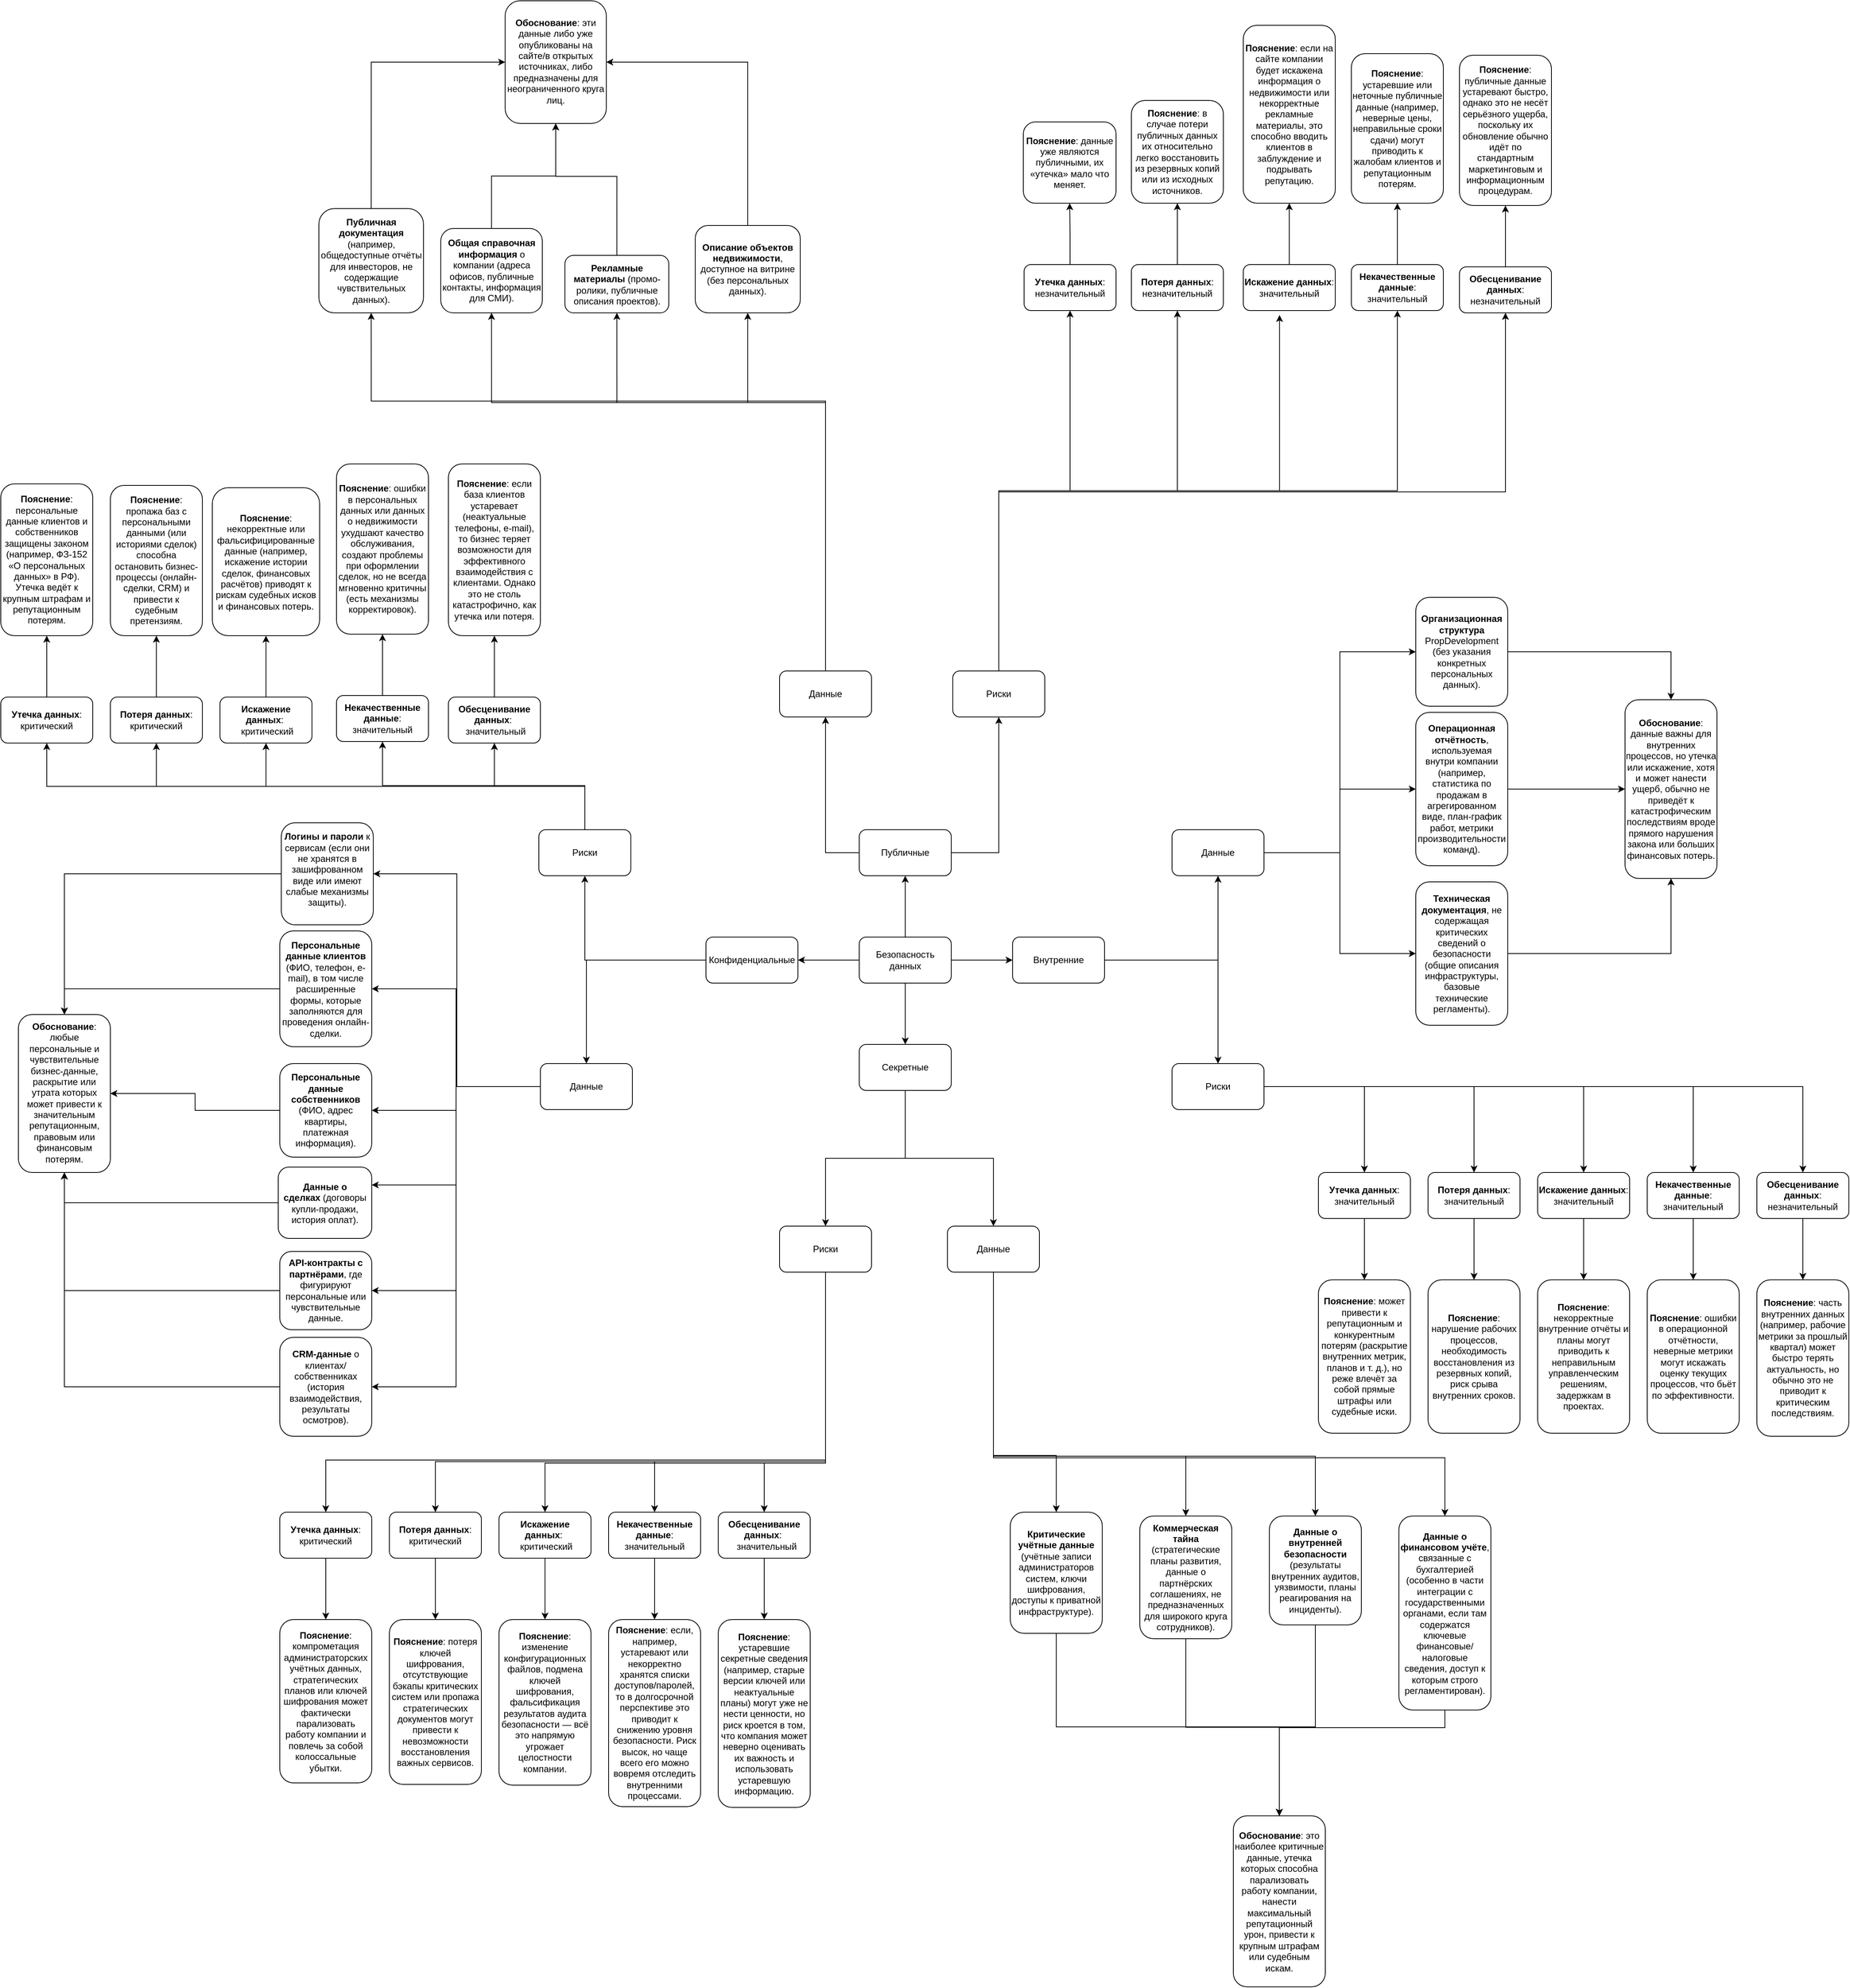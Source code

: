 <mxfile border="50" scale="3" compressed="false" locked="false" version="26.0.9">
  <diagram name="Exc1" id="YmL12bMKpDGza6XwsDPr">
    <mxGraphModel dx="5580" dy="4047" grid="0" gridSize="10" guides="1" tooltips="1" connect="1" arrows="1" fold="1" page="0" pageScale="1" pageWidth="827" pageHeight="1169" background="none" math="1" shadow="0">
      <root>
        <mxCell id="X5NqExCQtvZxIxQ7pmgY-0" />
        <mxCell id="1" parent="X5NqExCQtvZxIxQ7pmgY-0" />
        <mxCell id="MHnErtAnODsScmxAqPPq-3" value="" style="edgeStyle=orthogonalEdgeStyle;rounded=0;orthogonalLoop=1;jettySize=auto;html=1;" parent="1" source="MHnErtAnODsScmxAqPPq-1" target="MHnErtAnODsScmxAqPPq-2" edge="1">
          <mxGeometry relative="1" as="geometry" />
        </mxCell>
        <mxCell id="MHnErtAnODsScmxAqPPq-5" value="" style="edgeStyle=orthogonalEdgeStyle;rounded=0;orthogonalLoop=1;jettySize=auto;html=1;" parent="1" source="MHnErtAnODsScmxAqPPq-1" target="MHnErtAnODsScmxAqPPq-4" edge="1">
          <mxGeometry relative="1" as="geometry" />
        </mxCell>
        <mxCell id="MHnErtAnODsScmxAqPPq-7" value="" style="edgeStyle=orthogonalEdgeStyle;rounded=0;orthogonalLoop=1;jettySize=auto;html=1;" parent="1" source="MHnErtAnODsScmxAqPPq-1" target="MHnErtAnODsScmxAqPPq-6" edge="1">
          <mxGeometry relative="1" as="geometry" />
        </mxCell>
        <mxCell id="MHnErtAnODsScmxAqPPq-9" value="" style="edgeStyle=orthogonalEdgeStyle;rounded=0;orthogonalLoop=1;jettySize=auto;html=1;" parent="1" source="MHnErtAnODsScmxAqPPq-1" target="MHnErtAnODsScmxAqPPq-8" edge="1">
          <mxGeometry relative="1" as="geometry" />
        </mxCell>
        <mxCell id="MHnErtAnODsScmxAqPPq-1" value="Безопасность данных" style="rounded=1;whiteSpace=wrap;html=1;" parent="1" vertex="1">
          <mxGeometry x="367" y="361" width="120" height="60" as="geometry" />
        </mxCell>
        <mxCell id="qAW7pc7GWVxZ7igcH-NU-2" value="" style="edgeStyle=orthogonalEdgeStyle;rounded=0;orthogonalLoop=1;jettySize=auto;html=1;exitX=0;exitY=0.5;exitDx=0;exitDy=0;" edge="1" parent="1" source="MHnErtAnODsScmxAqPPq-2" target="qAW7pc7GWVxZ7igcH-NU-1">
          <mxGeometry relative="1" as="geometry" />
        </mxCell>
        <mxCell id="qAW7pc7GWVxZ7igcH-NU-4" value="" style="edgeStyle=orthogonalEdgeStyle;rounded=0;orthogonalLoop=1;jettySize=auto;html=1;" edge="1" parent="1" source="MHnErtAnODsScmxAqPPq-2" target="qAW7pc7GWVxZ7igcH-NU-3">
          <mxGeometry relative="1" as="geometry" />
        </mxCell>
        <mxCell id="MHnErtAnODsScmxAqPPq-2" value="Публичные" style="whiteSpace=wrap;html=1;rounded=1;" parent="1" vertex="1">
          <mxGeometry x="367" y="221" width="120" height="60" as="geometry" />
        </mxCell>
        <mxCell id="qAW7pc7GWVxZ7igcH-NU-73" value="" style="edgeStyle=orthogonalEdgeStyle;rounded=0;orthogonalLoop=1;jettySize=auto;html=1;" edge="1" parent="1" source="MHnErtAnODsScmxAqPPq-4" target="qAW7pc7GWVxZ7igcH-NU-72">
          <mxGeometry relative="1" as="geometry" />
        </mxCell>
        <mxCell id="qAW7pc7GWVxZ7igcH-NU-75" value="" style="edgeStyle=orthogonalEdgeStyle;rounded=0;orthogonalLoop=1;jettySize=auto;html=1;" edge="1" parent="1" source="MHnErtAnODsScmxAqPPq-4" target="qAW7pc7GWVxZ7igcH-NU-74">
          <mxGeometry relative="1" as="geometry" />
        </mxCell>
        <mxCell id="MHnErtAnODsScmxAqPPq-4" value="Внутренние" style="rounded=1;whiteSpace=wrap;html=1;" parent="1" vertex="1">
          <mxGeometry x="567" y="361" width="120" height="60" as="geometry" />
        </mxCell>
        <mxCell id="qAW7pc7GWVxZ7igcH-NU-143" style="edgeStyle=orthogonalEdgeStyle;rounded=0;orthogonalLoop=1;jettySize=auto;html=1;entryX=0.5;entryY=1;entryDx=0;entryDy=0;" edge="1" parent="1" source="MHnErtAnODsScmxAqPPq-6" target="qAW7pc7GWVxZ7igcH-NU-90">
          <mxGeometry relative="1" as="geometry" />
        </mxCell>
        <mxCell id="qAW7pc7GWVxZ7igcH-NU-144" style="edgeStyle=orthogonalEdgeStyle;rounded=0;orthogonalLoop=1;jettySize=auto;html=1;entryX=0.5;entryY=0;entryDx=0;entryDy=0;" edge="1" parent="1" source="MHnErtAnODsScmxAqPPq-6" target="qAW7pc7GWVxZ7igcH-NU-92">
          <mxGeometry relative="1" as="geometry" />
        </mxCell>
        <mxCell id="MHnErtAnODsScmxAqPPq-6" value="Конфиденциальные" style="rounded=1;whiteSpace=wrap;html=1;" parent="1" vertex="1">
          <mxGeometry x="167" y="361" width="120" height="60" as="geometry" />
        </mxCell>
        <mxCell id="qAW7pc7GWVxZ7igcH-NU-77" value="" style="edgeStyle=orthogonalEdgeStyle;rounded=0;orthogonalLoop=1;jettySize=auto;html=1;" edge="1" parent="1" source="MHnErtAnODsScmxAqPPq-8" target="qAW7pc7GWVxZ7igcH-NU-76">
          <mxGeometry relative="1" as="geometry" />
        </mxCell>
        <mxCell id="qAW7pc7GWVxZ7igcH-NU-79" value="" style="edgeStyle=orthogonalEdgeStyle;rounded=0;orthogonalLoop=1;jettySize=auto;html=1;" edge="1" parent="1" source="MHnErtAnODsScmxAqPPq-8" target="qAW7pc7GWVxZ7igcH-NU-78">
          <mxGeometry relative="1" as="geometry" />
        </mxCell>
        <mxCell id="MHnErtAnODsScmxAqPPq-8" value="Секретные" style="rounded=1;whiteSpace=wrap;html=1;" parent="1" vertex="1">
          <mxGeometry x="367" y="501" width="120" height="60" as="geometry" />
        </mxCell>
        <mxCell id="qAW7pc7GWVxZ7igcH-NU-112" style="edgeStyle=orthogonalEdgeStyle;rounded=0;orthogonalLoop=1;jettySize=auto;html=1;exitX=0.5;exitY=0;exitDx=0;exitDy=0;entryX=0.5;entryY=1;entryDx=0;entryDy=0;" edge="1" parent="1" source="qAW7pc7GWVxZ7igcH-NU-1" target="qAW7pc7GWVxZ7igcH-NU-5">
          <mxGeometry relative="1" as="geometry">
            <Array as="points">
              <mxPoint x="323" y="-336" />
              <mxPoint x="222" y="-336" />
            </Array>
          </mxGeometry>
        </mxCell>
        <mxCell id="qAW7pc7GWVxZ7igcH-NU-113" style="edgeStyle=orthogonalEdgeStyle;rounded=0;orthogonalLoop=1;jettySize=auto;html=1;exitX=0.5;exitY=0;exitDx=0;exitDy=0;entryX=0.5;entryY=1;entryDx=0;entryDy=0;" edge="1" parent="1" source="qAW7pc7GWVxZ7igcH-NU-1" target="qAW7pc7GWVxZ7igcH-NU-8">
          <mxGeometry relative="1" as="geometry">
            <Array as="points">
              <mxPoint x="323" y="-336" />
              <mxPoint x="51" y="-336" />
            </Array>
          </mxGeometry>
        </mxCell>
        <mxCell id="qAW7pc7GWVxZ7igcH-NU-114" style="edgeStyle=orthogonalEdgeStyle;rounded=0;orthogonalLoop=1;jettySize=auto;html=1;exitX=0.5;exitY=0;exitDx=0;exitDy=0;entryX=0.5;entryY=1;entryDx=0;entryDy=0;" edge="1" parent="1" source="qAW7pc7GWVxZ7igcH-NU-1" target="qAW7pc7GWVxZ7igcH-NU-12">
          <mxGeometry relative="1" as="geometry">
            <Array as="points">
              <mxPoint x="323" y="-336" />
              <mxPoint x="-113" y="-336" />
            </Array>
          </mxGeometry>
        </mxCell>
        <mxCell id="qAW7pc7GWVxZ7igcH-NU-115" style="edgeStyle=orthogonalEdgeStyle;rounded=0;orthogonalLoop=1;jettySize=auto;html=1;exitX=0.5;exitY=0;exitDx=0;exitDy=0;entryX=0.5;entryY=1;entryDx=0;entryDy=0;" edge="1" parent="1" source="qAW7pc7GWVxZ7igcH-NU-1" target="qAW7pc7GWVxZ7igcH-NU-13">
          <mxGeometry relative="1" as="geometry">
            <Array as="points">
              <mxPoint x="323" y="-338" />
              <mxPoint x="-270" y="-338" />
            </Array>
          </mxGeometry>
        </mxCell>
        <mxCell id="qAW7pc7GWVxZ7igcH-NU-1" value="Данные" style="whiteSpace=wrap;html=1;rounded=1;" vertex="1" parent="1">
          <mxGeometry x="263" y="14" width="120" height="60" as="geometry" />
        </mxCell>
        <mxCell id="qAW7pc7GWVxZ7igcH-NU-108" style="edgeStyle=orthogonalEdgeStyle;rounded=0;orthogonalLoop=1;jettySize=auto;html=1;exitX=0.5;exitY=0;exitDx=0;exitDy=0;entryX=0.5;entryY=1;entryDx=0;entryDy=0;" edge="1" parent="1" source="qAW7pc7GWVxZ7igcH-NU-3" target="qAW7pc7GWVxZ7igcH-NU-30">
          <mxGeometry relative="1" as="geometry" />
        </mxCell>
        <mxCell id="qAW7pc7GWVxZ7igcH-NU-109" style="edgeStyle=orthogonalEdgeStyle;rounded=0;orthogonalLoop=1;jettySize=auto;html=1;entryX=0.5;entryY=1;entryDx=0;entryDy=0;exitX=0.5;exitY=0;exitDx=0;exitDy=0;" edge="1" parent="1" source="qAW7pc7GWVxZ7igcH-NU-3" target="qAW7pc7GWVxZ7igcH-NU-50">
          <mxGeometry relative="1" as="geometry" />
        </mxCell>
        <mxCell id="qAW7pc7GWVxZ7igcH-NU-110" style="edgeStyle=orthogonalEdgeStyle;rounded=0;orthogonalLoop=1;jettySize=auto;html=1;exitX=0.5;exitY=0;exitDx=0;exitDy=0;entryX=0.5;entryY=1;entryDx=0;entryDy=0;" edge="1" parent="1" source="qAW7pc7GWVxZ7igcH-NU-3" target="qAW7pc7GWVxZ7igcH-NU-23">
          <mxGeometry relative="1" as="geometry" />
        </mxCell>
        <mxCell id="qAW7pc7GWVxZ7igcH-NU-111" style="edgeStyle=orthogonalEdgeStyle;rounded=0;orthogonalLoop=1;jettySize=auto;html=1;exitX=0.5;exitY=0;exitDx=0;exitDy=0;entryX=0.5;entryY=1;entryDx=0;entryDy=0;" edge="1" parent="1" source="qAW7pc7GWVxZ7igcH-NU-3" target="qAW7pc7GWVxZ7igcH-NU-25">
          <mxGeometry relative="1" as="geometry" />
        </mxCell>
        <mxCell id="qAW7pc7GWVxZ7igcH-NU-3" value="Риски" style="whiteSpace=wrap;html=1;rounded=1;" vertex="1" parent="1">
          <mxGeometry x="489" y="14" width="120" height="60" as="geometry" />
        </mxCell>
        <mxCell id="qAW7pc7GWVxZ7igcH-NU-41" style="edgeStyle=orthogonalEdgeStyle;rounded=0;orthogonalLoop=1;jettySize=auto;html=1;exitX=0.5;exitY=0;exitDx=0;exitDy=0;entryX=1;entryY=0.5;entryDx=0;entryDy=0;" edge="1" parent="1" source="qAW7pc7GWVxZ7igcH-NU-5" target="qAW7pc7GWVxZ7igcH-NU-18">
          <mxGeometry relative="1" as="geometry" />
        </mxCell>
        <mxCell id="qAW7pc7GWVxZ7igcH-NU-5" value="&lt;strong data-end=&quot;725&quot; data-start=&quot;691&quot;&gt;Описание объектов недвижимости&lt;/strong&gt;, доступное на витрине (без персональных данных)." style="whiteSpace=wrap;html=1;rounded=1;" vertex="1" parent="1">
          <mxGeometry x="153" y="-567" width="137" height="114" as="geometry" />
        </mxCell>
        <mxCell id="qAW7pc7GWVxZ7igcH-NU-38" style="edgeStyle=orthogonalEdgeStyle;rounded=0;orthogonalLoop=1;jettySize=auto;html=1;exitX=0.5;exitY=0;exitDx=0;exitDy=0;" edge="1" parent="1" source="qAW7pc7GWVxZ7igcH-NU-8" target="qAW7pc7GWVxZ7igcH-NU-18">
          <mxGeometry relative="1" as="geometry">
            <Array as="points">
              <mxPoint x="51" y="-631" />
              <mxPoint x="-29" y="-631" />
            </Array>
          </mxGeometry>
        </mxCell>
        <mxCell id="qAW7pc7GWVxZ7igcH-NU-8" value="&lt;strong data-end=&quot;800&quot; data-start=&quot;777&quot;&gt;Рекламные материалы&lt;/strong&gt; (промо-ролики, публичные описания проектов)." style="whiteSpace=wrap;html=1;rounded=1;" vertex="1" parent="1">
          <mxGeometry x="-17" y="-528" width="135.5" height="75" as="geometry" />
        </mxCell>
        <mxCell id="qAW7pc7GWVxZ7igcH-NU-37" style="edgeStyle=orthogonalEdgeStyle;rounded=0;orthogonalLoop=1;jettySize=auto;html=1;entryX=0.5;entryY=1;entryDx=0;entryDy=0;" edge="1" parent="1" source="qAW7pc7GWVxZ7igcH-NU-12" target="qAW7pc7GWVxZ7igcH-NU-18">
          <mxGeometry relative="1" as="geometry" />
        </mxCell>
        <mxCell id="qAW7pc7GWVxZ7igcH-NU-12" value="&lt;strong data-end=&quot;879&quot; data-start=&quot;848&quot;&gt;Общая справочная информация&lt;/strong&gt; о компании (адреса офисов, публичные контакты, информация для СМИ)." style="whiteSpace=wrap;html=1;rounded=1;" vertex="1" parent="1">
          <mxGeometry x="-179" y="-563" width="132.5" height="110" as="geometry" />
        </mxCell>
        <mxCell id="qAW7pc7GWVxZ7igcH-NU-36" style="edgeStyle=orthogonalEdgeStyle;rounded=0;orthogonalLoop=1;jettySize=auto;html=1;exitX=0.5;exitY=0;exitDx=0;exitDy=0;entryX=0;entryY=0.5;entryDx=0;entryDy=0;" edge="1" parent="1" source="qAW7pc7GWVxZ7igcH-NU-13" target="qAW7pc7GWVxZ7igcH-NU-18">
          <mxGeometry relative="1" as="geometry" />
        </mxCell>
        <mxCell id="qAW7pc7GWVxZ7igcH-NU-13" value="&lt;strong data-end=&quot;976&quot; data-start=&quot;950&quot;&gt;Публичная документация&lt;/strong&gt; (например, общедоступные отчёты для инвесторов, не содержащие чувствительных данных)." style="whiteSpace=wrap;html=1;rounded=1;" vertex="1" parent="1">
          <mxGeometry x="-338" y="-589" width="136.5" height="136" as="geometry" />
        </mxCell>
        <mxCell id="qAW7pc7GWVxZ7igcH-NU-18" value="&lt;meta charset=&quot;utf-8&quot;&gt;&lt;p data-end=&quot;1195&quot; data-start=&quot;1064&quot;&gt;&lt;strong data-end=&quot;1079&quot; data-start=&quot;1064&quot;&gt;Обоснование&lt;/strong&gt;: эти данные либо уже опубликованы на сайте/в открытых источниках, либо предназначены для неограниченного круга лиц.&lt;/p&gt;&lt;h3 data-end=&quot;1222&quot; data-start=&quot;1197&quot;&gt;&lt;/h3&gt;" style="whiteSpace=wrap;html=1;rounded=1;" vertex="1" parent="1">
          <mxGeometry x="-95" y="-860" width="132" height="160" as="geometry" />
        </mxCell>
        <mxCell id="qAW7pc7GWVxZ7igcH-NU-43" value="" style="edgeStyle=orthogonalEdgeStyle;rounded=0;orthogonalLoop=1;jettySize=auto;html=1;" edge="1" parent="1" source="qAW7pc7GWVxZ7igcH-NU-23" target="qAW7pc7GWVxZ7igcH-NU-42">
          <mxGeometry relative="1" as="geometry" />
        </mxCell>
        <mxCell id="qAW7pc7GWVxZ7igcH-NU-23" value="&lt;strong data-end=&quot;4002&quot; data-start=&quot;3985&quot;&gt;Утечка данных&lt;/strong&gt;: незначительный" style="whiteSpace=wrap;html=1;rounded=1;" vertex="1" parent="1">
          <mxGeometry x="582" y="-516" width="120" height="60" as="geometry" />
        </mxCell>
        <mxCell id="qAW7pc7GWVxZ7igcH-NU-45" value="" style="edgeStyle=orthogonalEdgeStyle;rounded=0;orthogonalLoop=1;jettySize=auto;html=1;" edge="1" parent="1" source="qAW7pc7GWVxZ7igcH-NU-25" target="qAW7pc7GWVxZ7igcH-NU-44">
          <mxGeometry relative="1" as="geometry" />
        </mxCell>
        <mxCell id="qAW7pc7GWVxZ7igcH-NU-25" value="&lt;strong data-end=&quot;4142&quot; data-start=&quot;4125&quot;&gt;Потеря данных&lt;/strong&gt;: незначительный" style="whiteSpace=wrap;html=1;rounded=1;" vertex="1" parent="1">
          <mxGeometry x="722" y="-516" width="120" height="60" as="geometry" />
        </mxCell>
        <mxCell id="qAW7pc7GWVxZ7igcH-NU-47" value="" style="edgeStyle=orthogonalEdgeStyle;rounded=0;orthogonalLoop=1;jettySize=auto;html=1;" edge="1" parent="1" source="qAW7pc7GWVxZ7igcH-NU-28" target="qAW7pc7GWVxZ7igcH-NU-46">
          <mxGeometry relative="1" as="geometry" />
        </mxCell>
        <mxCell id="qAW7pc7GWVxZ7igcH-NU-28" value="&lt;p data-end=&quot;4342&quot; data-start=&quot;4319&quot;&gt;&lt;strong data-end=&quot;4339&quot; data-start=&quot;4319&quot;&gt;Искажение данных&lt;/strong&gt;: значительный&lt;/p&gt;" style="whiteSpace=wrap;html=1;rounded=1;" vertex="1" parent="1">
          <mxGeometry x="868" y="-516" width="120" height="60" as="geometry" />
        </mxCell>
        <mxCell id="qAW7pc7GWVxZ7igcH-NU-49" value="" style="edgeStyle=orthogonalEdgeStyle;rounded=0;orthogonalLoop=1;jettySize=auto;html=1;" edge="1" parent="1" source="qAW7pc7GWVxZ7igcH-NU-30" target="qAW7pc7GWVxZ7igcH-NU-48">
          <mxGeometry relative="1" as="geometry" />
        </mxCell>
        <mxCell id="qAW7pc7GWVxZ7igcH-NU-30" value="&lt;strong data-end=&quot;4593&quot; data-start=&quot;4568&quot;&gt;Некачественные данные&lt;/strong&gt;: значительный" style="whiteSpace=wrap;html=1;rounded=1;" vertex="1" parent="1">
          <mxGeometry x="1009" y="-516" width="120" height="60" as="geometry" />
        </mxCell>
        <mxCell id="qAW7pc7GWVxZ7igcH-NU-42" value="&lt;strong data-end=&quot;4058&quot; data-start=&quot;4045&quot;&gt;Пояснение&lt;/strong&gt;: данные уже являются публичными, их «утечка» мало что меняет." style="whiteSpace=wrap;html=1;rounded=1;" vertex="1" parent="1">
          <mxGeometry x="581" y="-702" width="121" height="106" as="geometry" />
        </mxCell>
        <mxCell id="qAW7pc7GWVxZ7igcH-NU-44" value="&lt;strong data-end=&quot;4198&quot; data-start=&quot;4185&quot;&gt;Пояснение&lt;/strong&gt;: в случае потери публичных данных их относительно легко восстановить из резервных копий или из исходных источников." style="whiteSpace=wrap;html=1;rounded=1;" vertex="1" parent="1">
          <mxGeometry x="722" y="-730" width="120" height="134" as="geometry" />
        </mxCell>
        <mxCell id="qAW7pc7GWVxZ7igcH-NU-46" value="&lt;strong data-end=&quot;4393&quot; data-start=&quot;4380&quot;&gt;Пояснение&lt;/strong&gt;: если на сайте компании будет искажена информация о недвижимости или некорректные рекламные материалы, это способно вводить клиентов в заблуждение и подрывать репутацию." style="whiteSpace=wrap;html=1;rounded=1;" vertex="1" parent="1">
          <mxGeometry x="868" y="-828" width="120" height="232" as="geometry" />
        </mxCell>
        <mxCell id="qAW7pc7GWVxZ7igcH-NU-48" value="&lt;strong data-end=&quot;4647&quot; data-start=&quot;4634&quot;&gt;Пояснение&lt;/strong&gt;: устаревшие или неточные публичные данные (например, неверные цены, неправильные сроки сдачи) могут приводить к жалобам клиентов и репутационным потерям." style="whiteSpace=wrap;html=1;rounded=1;" vertex="1" parent="1">
          <mxGeometry x="1009" y="-791" width="120" height="195" as="geometry" />
        </mxCell>
        <mxCell id="qAW7pc7GWVxZ7igcH-NU-53" value="" style="edgeStyle=orthogonalEdgeStyle;rounded=0;orthogonalLoop=1;jettySize=auto;html=1;" edge="1" parent="1" source="qAW7pc7GWVxZ7igcH-NU-50" target="qAW7pc7GWVxZ7igcH-NU-52">
          <mxGeometry relative="1" as="geometry" />
        </mxCell>
        <mxCell id="qAW7pc7GWVxZ7igcH-NU-50" value="&lt;p data-end=&quot;4833&quot; data-start=&quot;4806&quot;&gt;&lt;strong data-end=&quot;4830&quot; data-start=&quot;4806&quot;&gt;Обесценивание данных&lt;/strong&gt;: незначительный&lt;/p&gt;" style="whiteSpace=wrap;html=1;rounded=1;" vertex="1" parent="1">
          <mxGeometry x="1150" y="-513" width="120" height="60" as="geometry" />
        </mxCell>
        <mxCell id="qAW7pc7GWVxZ7igcH-NU-52" value="&lt;p data-end=&quot;4833&quot; data-start=&quot;4806&quot;&gt;&lt;strong data-end=&quot;4886&quot; data-start=&quot;4873&quot;&gt;Пояснение&lt;/strong&gt;: публичные данные устаревают быстро, однако это не несёт серьёзного ущерба, поскольку их обновление обычно идёт по стандартным маркетинговым и информационным процедурам.&lt;br&gt;&lt;/p&gt;" style="whiteSpace=wrap;html=1;rounded=1;" vertex="1" parent="1">
          <mxGeometry x="1150" y="-789" width="120" height="196" as="geometry" />
        </mxCell>
        <mxCell id="qAW7pc7GWVxZ7igcH-NU-54" value="" style="edgeStyle=orthogonalEdgeStyle;rounded=0;orthogonalLoop=1;jettySize=auto;html=1;exitX=1;exitY=0.5;exitDx=0;exitDy=0;" edge="1" parent="1" target="qAW7pc7GWVxZ7igcH-NU-60" source="qAW7pc7GWVxZ7igcH-NU-74">
          <mxGeometry relative="1" as="geometry">
            <mxPoint x="915" y="567" as="sourcePoint" />
          </mxGeometry>
        </mxCell>
        <mxCell id="qAW7pc7GWVxZ7igcH-NU-55" value="" style="edgeStyle=orthogonalEdgeStyle;rounded=0;orthogonalLoop=1;jettySize=auto;html=1;exitX=1;exitY=0.5;exitDx=0;exitDy=0;" edge="1" parent="1" target="qAW7pc7GWVxZ7igcH-NU-62" source="qAW7pc7GWVxZ7igcH-NU-74">
          <mxGeometry relative="1" as="geometry">
            <mxPoint x="915" y="567" as="sourcePoint" />
          </mxGeometry>
        </mxCell>
        <mxCell id="qAW7pc7GWVxZ7igcH-NU-56" value="" style="edgeStyle=orthogonalEdgeStyle;rounded=0;orthogonalLoop=1;jettySize=auto;html=1;exitX=1;exitY=0.5;exitDx=0;exitDy=0;" edge="1" parent="1" target="qAW7pc7GWVxZ7igcH-NU-64" source="qAW7pc7GWVxZ7igcH-NU-74">
          <mxGeometry relative="1" as="geometry">
            <mxPoint x="896" y="554" as="sourcePoint" />
          </mxGeometry>
        </mxCell>
        <mxCell id="qAW7pc7GWVxZ7igcH-NU-57" value="" style="edgeStyle=orthogonalEdgeStyle;rounded=0;orthogonalLoop=1;jettySize=auto;html=1;exitX=1;exitY=0.5;exitDx=0;exitDy=0;" edge="1" parent="1" target="qAW7pc7GWVxZ7igcH-NU-66" source="qAW7pc7GWVxZ7igcH-NU-74">
          <mxGeometry relative="1" as="geometry">
            <mxPoint x="915" y="567" as="sourcePoint" />
          </mxGeometry>
        </mxCell>
        <mxCell id="qAW7pc7GWVxZ7igcH-NU-58" value="" style="edgeStyle=orthogonalEdgeStyle;rounded=0;orthogonalLoop=1;jettySize=auto;html=1;exitX=1;exitY=0.5;exitDx=0;exitDy=0;" edge="1" parent="1" target="qAW7pc7GWVxZ7igcH-NU-71" source="qAW7pc7GWVxZ7igcH-NU-74">
          <mxGeometry relative="1" as="geometry">
            <mxPoint x="915" y="567" as="sourcePoint" />
          </mxGeometry>
        </mxCell>
        <mxCell id="qAW7pc7GWVxZ7igcH-NU-134" value="" style="edgeStyle=orthogonalEdgeStyle;rounded=0;orthogonalLoop=1;jettySize=auto;html=1;" edge="1" parent="1" source="qAW7pc7GWVxZ7igcH-NU-60" target="qAW7pc7GWVxZ7igcH-NU-133">
          <mxGeometry relative="1" as="geometry" />
        </mxCell>
        <mxCell id="qAW7pc7GWVxZ7igcH-NU-60" value="&lt;strong data-end=&quot;4002&quot; data-start=&quot;3985&quot;&gt;Утечка данных&lt;/strong&gt;: значительный" style="whiteSpace=wrap;html=1;rounded=1;" vertex="1" parent="1">
          <mxGeometry x="966" y="668" width="120" height="60" as="geometry" />
        </mxCell>
        <mxCell id="qAW7pc7GWVxZ7igcH-NU-136" value="" style="edgeStyle=orthogonalEdgeStyle;rounded=0;orthogonalLoop=1;jettySize=auto;html=1;" edge="1" parent="1" source="qAW7pc7GWVxZ7igcH-NU-62" target="qAW7pc7GWVxZ7igcH-NU-135">
          <mxGeometry relative="1" as="geometry" />
        </mxCell>
        <mxCell id="qAW7pc7GWVxZ7igcH-NU-62" value="&lt;strong data-end=&quot;4142&quot; data-start=&quot;4125&quot;&gt;Потеря данных&lt;/strong&gt;: значительный" style="whiteSpace=wrap;html=1;rounded=1;" vertex="1" parent="1">
          <mxGeometry x="1109" y="668" width="120" height="60" as="geometry" />
        </mxCell>
        <mxCell id="qAW7pc7GWVxZ7igcH-NU-138" value="" style="edgeStyle=orthogonalEdgeStyle;rounded=0;orthogonalLoop=1;jettySize=auto;html=1;" edge="1" parent="1" source="qAW7pc7GWVxZ7igcH-NU-64" target="qAW7pc7GWVxZ7igcH-NU-137">
          <mxGeometry relative="1" as="geometry" />
        </mxCell>
        <mxCell id="qAW7pc7GWVxZ7igcH-NU-64" value="&lt;p data-end=&quot;4342&quot; data-start=&quot;4319&quot;&gt;&lt;strong data-end=&quot;4339&quot; data-start=&quot;4319&quot;&gt;Искажение данных&lt;/strong&gt;: значительный&lt;/p&gt;" style="whiteSpace=wrap;html=1;rounded=1;" vertex="1" parent="1">
          <mxGeometry x="1252" y="668" width="120" height="60" as="geometry" />
        </mxCell>
        <mxCell id="qAW7pc7GWVxZ7igcH-NU-140" value="" style="edgeStyle=orthogonalEdgeStyle;rounded=0;orthogonalLoop=1;jettySize=auto;html=1;" edge="1" parent="1" source="qAW7pc7GWVxZ7igcH-NU-66" target="qAW7pc7GWVxZ7igcH-NU-139">
          <mxGeometry relative="1" as="geometry" />
        </mxCell>
        <mxCell id="qAW7pc7GWVxZ7igcH-NU-66" value="&lt;strong data-end=&quot;4593&quot; data-start=&quot;4568&quot;&gt;Некачественные данные&lt;/strong&gt;: значительный" style="whiteSpace=wrap;html=1;rounded=1;" vertex="1" parent="1">
          <mxGeometry x="1395" y="668" width="120" height="60" as="geometry" />
        </mxCell>
        <mxCell id="qAW7pc7GWVxZ7igcH-NU-142" value="" style="edgeStyle=orthogonalEdgeStyle;rounded=0;orthogonalLoop=1;jettySize=auto;html=1;" edge="1" parent="1" source="qAW7pc7GWVxZ7igcH-NU-71" target="qAW7pc7GWVxZ7igcH-NU-141">
          <mxGeometry relative="1" as="geometry" />
        </mxCell>
        <mxCell id="qAW7pc7GWVxZ7igcH-NU-71" value="&lt;p data-end=&quot;4833&quot; data-start=&quot;4806&quot;&gt;&lt;strong data-end=&quot;4830&quot; data-start=&quot;4806&quot;&gt;Обесценивание данных&lt;/strong&gt;: незначительный&lt;/p&gt;" style="whiteSpace=wrap;html=1;rounded=1;" vertex="1" parent="1">
          <mxGeometry x="1538" y="668" width="120" height="60" as="geometry" />
        </mxCell>
        <mxCell id="qAW7pc7GWVxZ7igcH-NU-130" style="edgeStyle=orthogonalEdgeStyle;rounded=0;orthogonalLoop=1;jettySize=auto;html=1;exitX=1;exitY=0.5;exitDx=0;exitDy=0;entryX=0;entryY=0.5;entryDx=0;entryDy=0;" edge="1" parent="1" source="qAW7pc7GWVxZ7igcH-NU-72" target="qAW7pc7GWVxZ7igcH-NU-116">
          <mxGeometry relative="1" as="geometry" />
        </mxCell>
        <mxCell id="qAW7pc7GWVxZ7igcH-NU-131" style="edgeStyle=orthogonalEdgeStyle;rounded=0;orthogonalLoop=1;jettySize=auto;html=1;exitX=1;exitY=0.5;exitDx=0;exitDy=0;entryX=0;entryY=0.5;entryDx=0;entryDy=0;" edge="1" parent="1" source="qAW7pc7GWVxZ7igcH-NU-72" target="qAW7pc7GWVxZ7igcH-NU-121">
          <mxGeometry relative="1" as="geometry" />
        </mxCell>
        <mxCell id="qAW7pc7GWVxZ7igcH-NU-132" style="edgeStyle=orthogonalEdgeStyle;rounded=0;orthogonalLoop=1;jettySize=auto;html=1;entryX=0;entryY=0.5;entryDx=0;entryDy=0;" edge="1" parent="1" source="qAW7pc7GWVxZ7igcH-NU-72" target="qAW7pc7GWVxZ7igcH-NU-119">
          <mxGeometry relative="1" as="geometry" />
        </mxCell>
        <mxCell id="qAW7pc7GWVxZ7igcH-NU-72" value="Данные" style="rounded=1;whiteSpace=wrap;html=1;" vertex="1" parent="1">
          <mxGeometry x="775" y="221" width="120" height="60" as="geometry" />
        </mxCell>
        <mxCell id="qAW7pc7GWVxZ7igcH-NU-74" value="Риски" style="rounded=1;whiteSpace=wrap;html=1;" vertex="1" parent="1">
          <mxGeometry x="775" y="526" width="120" height="60" as="geometry" />
        </mxCell>
        <mxCell id="qAW7pc7GWVxZ7igcH-NU-196" style="edgeStyle=orthogonalEdgeStyle;rounded=0;orthogonalLoop=1;jettySize=auto;html=1;entryX=0.5;entryY=0;entryDx=0;entryDy=0;" edge="1" parent="1" source="qAW7pc7GWVxZ7igcH-NU-76" target="qAW7pc7GWVxZ7igcH-NU-192">
          <mxGeometry relative="1" as="geometry">
            <Array as="points">
              <mxPoint x="542" y="1037" />
            </Array>
          </mxGeometry>
        </mxCell>
        <mxCell id="qAW7pc7GWVxZ7igcH-NU-198" value="" style="edgeStyle=orthogonalEdgeStyle;rounded=0;orthogonalLoop=1;jettySize=auto;html=1;exitX=0.5;exitY=1;exitDx=0;exitDy=0;" edge="1" parent="1" source="qAW7pc7GWVxZ7igcH-NU-76" target="qAW7pc7GWVxZ7igcH-NU-197">
          <mxGeometry relative="1" as="geometry">
            <Array as="points">
              <mxPoint x="542" y="1038" />
              <mxPoint x="793" y="1038" />
            </Array>
          </mxGeometry>
        </mxCell>
        <mxCell id="qAW7pc7GWVxZ7igcH-NU-200" value="" style="edgeStyle=orthogonalEdgeStyle;rounded=0;orthogonalLoop=1;jettySize=auto;html=1;exitX=0.5;exitY=1;exitDx=0;exitDy=0;" edge="1" parent="1" source="qAW7pc7GWVxZ7igcH-NU-76" target="qAW7pc7GWVxZ7igcH-NU-199">
          <mxGeometry relative="1" as="geometry">
            <Array as="points">
              <mxPoint x="542" y="1038" />
              <mxPoint x="962" y="1038" />
            </Array>
          </mxGeometry>
        </mxCell>
        <mxCell id="qAW7pc7GWVxZ7igcH-NU-202" value="" style="edgeStyle=orthogonalEdgeStyle;rounded=0;orthogonalLoop=1;jettySize=auto;html=1;exitX=0.5;exitY=1;exitDx=0;exitDy=0;" edge="1" parent="1" source="qAW7pc7GWVxZ7igcH-NU-76" target="qAW7pc7GWVxZ7igcH-NU-201">
          <mxGeometry relative="1" as="geometry">
            <Array as="points">
              <mxPoint x="542" y="1040" />
              <mxPoint x="1131" y="1040" />
            </Array>
          </mxGeometry>
        </mxCell>
        <mxCell id="qAW7pc7GWVxZ7igcH-NU-76" value="Данные" style="rounded=1;whiteSpace=wrap;html=1;" vertex="1" parent="1">
          <mxGeometry x="482" y="738" width="120" height="60" as="geometry" />
        </mxCell>
        <mxCell id="qAW7pc7GWVxZ7igcH-NU-176" style="edgeStyle=orthogonalEdgeStyle;rounded=0;orthogonalLoop=1;jettySize=auto;html=1;" edge="1" parent="1" source="qAW7pc7GWVxZ7igcH-NU-78" target="qAW7pc7GWVxZ7igcH-NU-80">
          <mxGeometry relative="1" as="geometry">
            <Array as="points">
              <mxPoint x="323" y="1043" />
              <mxPoint x="-329" y="1043" />
            </Array>
          </mxGeometry>
        </mxCell>
        <mxCell id="qAW7pc7GWVxZ7igcH-NU-177" style="edgeStyle=orthogonalEdgeStyle;rounded=0;orthogonalLoop=1;jettySize=auto;html=1;entryX=0.5;entryY=0;entryDx=0;entryDy=0;" edge="1" parent="1" source="qAW7pc7GWVxZ7igcH-NU-78" target="qAW7pc7GWVxZ7igcH-NU-81">
          <mxGeometry relative="1" as="geometry">
            <Array as="points">
              <mxPoint x="323" y="1045" />
              <mxPoint x="-186" y="1045" />
            </Array>
          </mxGeometry>
        </mxCell>
        <mxCell id="qAW7pc7GWVxZ7igcH-NU-178" style="edgeStyle=orthogonalEdgeStyle;rounded=0;orthogonalLoop=1;jettySize=auto;html=1;exitX=0.5;exitY=1;exitDx=0;exitDy=0;entryX=0.5;entryY=0;entryDx=0;entryDy=0;" edge="1" parent="1" source="qAW7pc7GWVxZ7igcH-NU-78" target="qAW7pc7GWVxZ7igcH-NU-82">
          <mxGeometry relative="1" as="geometry">
            <Array as="points">
              <mxPoint x="323" y="1047" />
              <mxPoint x="-43" y="1047" />
            </Array>
          </mxGeometry>
        </mxCell>
        <mxCell id="qAW7pc7GWVxZ7igcH-NU-180" style="edgeStyle=orthogonalEdgeStyle;rounded=0;orthogonalLoop=1;jettySize=auto;html=1;entryX=0.5;entryY=0;entryDx=0;entryDy=0;" edge="1" parent="1" source="qAW7pc7GWVxZ7igcH-NU-78" target="qAW7pc7GWVxZ7igcH-NU-83">
          <mxGeometry relative="1" as="geometry">
            <Array as="points">
              <mxPoint x="323" y="1045" />
              <mxPoint x="100" y="1045" />
            </Array>
          </mxGeometry>
        </mxCell>
        <mxCell id="qAW7pc7GWVxZ7igcH-NU-181" style="edgeStyle=orthogonalEdgeStyle;rounded=0;orthogonalLoop=1;jettySize=auto;html=1;entryX=0.5;entryY=0;entryDx=0;entryDy=0;" edge="1" parent="1" source="qAW7pc7GWVxZ7igcH-NU-78" target="qAW7pc7GWVxZ7igcH-NU-84">
          <mxGeometry relative="1" as="geometry">
            <Array as="points">
              <mxPoint x="323" y="1047" />
              <mxPoint x="243" y="1047" />
            </Array>
          </mxGeometry>
        </mxCell>
        <mxCell id="qAW7pc7GWVxZ7igcH-NU-78" value="Риски" style="rounded=1;whiteSpace=wrap;html=1;" vertex="1" parent="1">
          <mxGeometry x="263" y="738" width="120" height="60" as="geometry" />
        </mxCell>
        <mxCell id="qAW7pc7GWVxZ7igcH-NU-183" value="" style="edgeStyle=orthogonalEdgeStyle;rounded=0;orthogonalLoop=1;jettySize=auto;html=1;" edge="1" parent="1" source="qAW7pc7GWVxZ7igcH-NU-80" target="qAW7pc7GWVxZ7igcH-NU-182">
          <mxGeometry relative="1" as="geometry" />
        </mxCell>
        <mxCell id="qAW7pc7GWVxZ7igcH-NU-80" value="&lt;strong data-end=&quot;4002&quot; data-start=&quot;3985&quot;&gt;Утечка данных&lt;/strong&gt;: критический" style="whiteSpace=wrap;html=1;rounded=1;" vertex="1" parent="1">
          <mxGeometry x="-389" y="1111" width="120" height="60" as="geometry" />
        </mxCell>
        <mxCell id="qAW7pc7GWVxZ7igcH-NU-185" value="" style="edgeStyle=orthogonalEdgeStyle;rounded=0;orthogonalLoop=1;jettySize=auto;html=1;" edge="1" parent="1" source="qAW7pc7GWVxZ7igcH-NU-81" target="qAW7pc7GWVxZ7igcH-NU-184">
          <mxGeometry relative="1" as="geometry" />
        </mxCell>
        <mxCell id="qAW7pc7GWVxZ7igcH-NU-81" value="&lt;strong data-end=&quot;4142&quot; data-start=&quot;4125&quot;&gt;Потеря данных&lt;/strong&gt;: критический" style="whiteSpace=wrap;html=1;rounded=1;" vertex="1" parent="1">
          <mxGeometry x="-246" y="1111" width="120" height="60" as="geometry" />
        </mxCell>
        <mxCell id="qAW7pc7GWVxZ7igcH-NU-187" value="" style="edgeStyle=orthogonalEdgeStyle;rounded=0;orthogonalLoop=1;jettySize=auto;html=1;" edge="1" parent="1" source="qAW7pc7GWVxZ7igcH-NU-82" target="qAW7pc7GWVxZ7igcH-NU-186">
          <mxGeometry relative="1" as="geometry" />
        </mxCell>
        <mxCell id="qAW7pc7GWVxZ7igcH-NU-82" value="&lt;p data-end=&quot;4342&quot; data-start=&quot;4319&quot;&gt;&lt;strong data-end=&quot;4339&quot; data-start=&quot;4319&quot;&gt;Искажение данных&lt;/strong&gt;:&amp;nbsp; &amp;nbsp;&lt;span style=&quot;background-color: transparent; color: light-dark(rgb(0, 0, 0), rgb(255, 255, 255));&quot;&gt;критический&lt;/span&gt;&lt;/p&gt;" style="whiteSpace=wrap;html=1;rounded=1;" vertex="1" parent="1">
          <mxGeometry x="-103" y="1111" width="120" height="60" as="geometry" />
        </mxCell>
        <mxCell id="qAW7pc7GWVxZ7igcH-NU-189" value="" style="edgeStyle=orthogonalEdgeStyle;rounded=0;orthogonalLoop=1;jettySize=auto;html=1;" edge="1" parent="1" source="qAW7pc7GWVxZ7igcH-NU-83" target="qAW7pc7GWVxZ7igcH-NU-188">
          <mxGeometry relative="1" as="geometry" />
        </mxCell>
        <mxCell id="qAW7pc7GWVxZ7igcH-NU-83" value="&lt;strong data-end=&quot;4593&quot; data-start=&quot;4568&quot;&gt;Некачественные данные&lt;/strong&gt;: значительный" style="whiteSpace=wrap;html=1;rounded=1;" vertex="1" parent="1">
          <mxGeometry x="40" y="1111" width="120" height="60" as="geometry" />
        </mxCell>
        <mxCell id="qAW7pc7GWVxZ7igcH-NU-191" value="" style="edgeStyle=orthogonalEdgeStyle;rounded=0;orthogonalLoop=1;jettySize=auto;html=1;" edge="1" parent="1" source="qAW7pc7GWVxZ7igcH-NU-84" target="qAW7pc7GWVxZ7igcH-NU-190">
          <mxGeometry relative="1" as="geometry" />
        </mxCell>
        <mxCell id="qAW7pc7GWVxZ7igcH-NU-84" value="&lt;p data-end=&quot;4833&quot; data-start=&quot;4806&quot;&gt;&lt;strong data-end=&quot;4830&quot; data-start=&quot;4806&quot;&gt;Обесценивание данных&lt;/strong&gt;:&amp;nbsp; &amp;nbsp;&amp;nbsp;&lt;span style=&quot;background-color: transparent; color: light-dark(rgb(0, 0, 0), rgb(255, 255, 255));&quot;&gt;значительный&lt;/span&gt;&lt;/p&gt;" style="whiteSpace=wrap;html=1;rounded=1;" vertex="1" parent="1">
          <mxGeometry x="183" y="1111" width="120" height="60" as="geometry" />
        </mxCell>
        <mxCell id="qAW7pc7GWVxZ7igcH-NU-99" style="edgeStyle=orthogonalEdgeStyle;rounded=0;orthogonalLoop=1;jettySize=auto;html=1;entryX=0.5;entryY=1;entryDx=0;entryDy=0;" edge="1" parent="1" source="qAW7pc7GWVxZ7igcH-NU-90" target="qAW7pc7GWVxZ7igcH-NU-98">
          <mxGeometry relative="1" as="geometry" />
        </mxCell>
        <mxCell id="qAW7pc7GWVxZ7igcH-NU-100" style="edgeStyle=orthogonalEdgeStyle;rounded=0;orthogonalLoop=1;jettySize=auto;html=1;exitX=0.5;exitY=0;exitDx=0;exitDy=0;entryX=0.5;entryY=1;entryDx=0;entryDy=0;" edge="1" parent="1" source="qAW7pc7GWVxZ7igcH-NU-90" target="qAW7pc7GWVxZ7igcH-NU-97">
          <mxGeometry relative="1" as="geometry" />
        </mxCell>
        <mxCell id="qAW7pc7GWVxZ7igcH-NU-101" style="edgeStyle=orthogonalEdgeStyle;rounded=0;orthogonalLoop=1;jettySize=auto;html=1;entryX=0.5;entryY=1;entryDx=0;entryDy=0;exitX=0.5;exitY=0;exitDx=0;exitDy=0;" edge="1" parent="1" source="qAW7pc7GWVxZ7igcH-NU-90" target="qAW7pc7GWVxZ7igcH-NU-96">
          <mxGeometry relative="1" as="geometry" />
        </mxCell>
        <mxCell id="qAW7pc7GWVxZ7igcH-NU-102" style="edgeStyle=orthogonalEdgeStyle;rounded=0;orthogonalLoop=1;jettySize=auto;html=1;entryX=0.5;entryY=1;entryDx=0;entryDy=0;exitX=0.5;exitY=0;exitDx=0;exitDy=0;" edge="1" parent="1" source="qAW7pc7GWVxZ7igcH-NU-90" target="qAW7pc7GWVxZ7igcH-NU-95">
          <mxGeometry relative="1" as="geometry" />
        </mxCell>
        <mxCell id="qAW7pc7GWVxZ7igcH-NU-103" style="edgeStyle=orthogonalEdgeStyle;rounded=0;orthogonalLoop=1;jettySize=auto;html=1;entryX=0.5;entryY=1;entryDx=0;entryDy=0;exitX=0.5;exitY=0;exitDx=0;exitDy=0;" edge="1" parent="1" source="qAW7pc7GWVxZ7igcH-NU-90" target="qAW7pc7GWVxZ7igcH-NU-94">
          <mxGeometry relative="1" as="geometry" />
        </mxCell>
        <mxCell id="qAW7pc7GWVxZ7igcH-NU-90" value="Риски" style="rounded=1;whiteSpace=wrap;html=1;" vertex="1" parent="1">
          <mxGeometry x="-51" y="221" width="120" height="60" as="geometry" />
        </mxCell>
        <mxCell id="qAW7pc7GWVxZ7igcH-NU-146" value="" style="edgeStyle=orthogonalEdgeStyle;rounded=0;orthogonalLoop=1;jettySize=auto;html=1;entryX=1;entryY=0.5;entryDx=0;entryDy=0;" edge="1" parent="1" source="qAW7pc7GWVxZ7igcH-NU-92" target="qAW7pc7GWVxZ7igcH-NU-145">
          <mxGeometry relative="1" as="geometry" />
        </mxCell>
        <mxCell id="qAW7pc7GWVxZ7igcH-NU-148" value="" style="edgeStyle=orthogonalEdgeStyle;rounded=0;orthogonalLoop=1;jettySize=auto;html=1;" edge="1" parent="1" source="qAW7pc7GWVxZ7igcH-NU-92" target="qAW7pc7GWVxZ7igcH-NU-147">
          <mxGeometry relative="1" as="geometry" />
        </mxCell>
        <mxCell id="qAW7pc7GWVxZ7igcH-NU-150" value="" style="edgeStyle=orthogonalEdgeStyle;rounded=0;orthogonalLoop=1;jettySize=auto;html=1;entryX=1;entryY=0.25;entryDx=0;entryDy=0;" edge="1" parent="1" source="qAW7pc7GWVxZ7igcH-NU-92" target="qAW7pc7GWVxZ7igcH-NU-149">
          <mxGeometry relative="1" as="geometry" />
        </mxCell>
        <mxCell id="qAW7pc7GWVxZ7igcH-NU-152" value="" style="edgeStyle=orthogonalEdgeStyle;rounded=0;orthogonalLoop=1;jettySize=auto;html=1;entryX=1;entryY=0.5;entryDx=0;entryDy=0;" edge="1" parent="1" source="qAW7pc7GWVxZ7igcH-NU-92" target="qAW7pc7GWVxZ7igcH-NU-151">
          <mxGeometry relative="1" as="geometry" />
        </mxCell>
        <mxCell id="qAW7pc7GWVxZ7igcH-NU-154" value="" style="edgeStyle=orthogonalEdgeStyle;rounded=0;orthogonalLoop=1;jettySize=auto;html=1;entryX=1;entryY=0.5;entryDx=0;entryDy=0;" edge="1" parent="1" source="qAW7pc7GWVxZ7igcH-NU-92" target="qAW7pc7GWVxZ7igcH-NU-153">
          <mxGeometry relative="1" as="geometry" />
        </mxCell>
        <mxCell id="qAW7pc7GWVxZ7igcH-NU-156" value="" style="edgeStyle=orthogonalEdgeStyle;rounded=0;orthogonalLoop=1;jettySize=auto;html=1;entryX=1;entryY=0.5;entryDx=0;entryDy=0;" edge="1" parent="1" source="qAW7pc7GWVxZ7igcH-NU-92" target="qAW7pc7GWVxZ7igcH-NU-155">
          <mxGeometry relative="1" as="geometry" />
        </mxCell>
        <mxCell id="qAW7pc7GWVxZ7igcH-NU-92" value="Данные" style="rounded=1;whiteSpace=wrap;html=1;" vertex="1" parent="1">
          <mxGeometry x="-49" y="526" width="120" height="60" as="geometry" />
        </mxCell>
        <mxCell id="qAW7pc7GWVxZ7igcH-NU-167" value="" style="edgeStyle=orthogonalEdgeStyle;rounded=0;orthogonalLoop=1;jettySize=auto;html=1;" edge="1" parent="1" source="qAW7pc7GWVxZ7igcH-NU-94" target="qAW7pc7GWVxZ7igcH-NU-166">
          <mxGeometry relative="1" as="geometry" />
        </mxCell>
        <mxCell id="qAW7pc7GWVxZ7igcH-NU-94" value="&lt;strong data-end=&quot;4002&quot; data-start=&quot;3985&quot;&gt;Утечка данных&lt;/strong&gt;: критический" style="whiteSpace=wrap;html=1;rounded=1;" vertex="1" parent="1">
          <mxGeometry x="-753" y="48" width="120" height="60" as="geometry" />
        </mxCell>
        <mxCell id="qAW7pc7GWVxZ7igcH-NU-169" value="" style="edgeStyle=orthogonalEdgeStyle;rounded=0;orthogonalLoop=1;jettySize=auto;html=1;" edge="1" parent="1" source="qAW7pc7GWVxZ7igcH-NU-95" target="qAW7pc7GWVxZ7igcH-NU-168">
          <mxGeometry relative="1" as="geometry" />
        </mxCell>
        <mxCell id="qAW7pc7GWVxZ7igcH-NU-95" value="&lt;strong data-end=&quot;4142&quot; data-start=&quot;4125&quot;&gt;Потеря данных&lt;/strong&gt;: критический" style="whiteSpace=wrap;html=1;rounded=1;" vertex="1" parent="1">
          <mxGeometry x="-610" y="48" width="120" height="60" as="geometry" />
        </mxCell>
        <mxCell id="qAW7pc7GWVxZ7igcH-NU-171" value="" style="edgeStyle=orthogonalEdgeStyle;rounded=0;orthogonalLoop=1;jettySize=auto;html=1;" edge="1" parent="1" source="qAW7pc7GWVxZ7igcH-NU-96" target="qAW7pc7GWVxZ7igcH-NU-170">
          <mxGeometry relative="1" as="geometry" />
        </mxCell>
        <mxCell id="qAW7pc7GWVxZ7igcH-NU-96" value="&lt;p data-end=&quot;4342&quot; data-start=&quot;4319&quot;&gt;&lt;strong data-end=&quot;4339&quot; data-start=&quot;4319&quot;&gt;Искажение данных&lt;/strong&gt;:&amp;nbsp; &amp;nbsp;&lt;span style=&quot;background-color: transparent; color: light-dark(rgb(0, 0, 0), rgb(255, 255, 255));&quot;&gt;критический&lt;/span&gt;&lt;/p&gt;" style="whiteSpace=wrap;html=1;rounded=1;" vertex="1" parent="1">
          <mxGeometry x="-467" y="48" width="120" height="60" as="geometry" />
        </mxCell>
        <mxCell id="qAW7pc7GWVxZ7igcH-NU-173" value="" style="edgeStyle=orthogonalEdgeStyle;rounded=0;orthogonalLoop=1;jettySize=auto;html=1;" edge="1" parent="1" source="qAW7pc7GWVxZ7igcH-NU-97" target="qAW7pc7GWVxZ7igcH-NU-172">
          <mxGeometry relative="1" as="geometry" />
        </mxCell>
        <mxCell id="qAW7pc7GWVxZ7igcH-NU-97" value="&lt;strong data-end=&quot;4593&quot; data-start=&quot;4568&quot;&gt;Некачественные данные&lt;/strong&gt;: значительный" style="whiteSpace=wrap;html=1;rounded=1;" vertex="1" parent="1">
          <mxGeometry x="-315" y="46" width="120" height="60" as="geometry" />
        </mxCell>
        <mxCell id="qAW7pc7GWVxZ7igcH-NU-175" value="" style="edgeStyle=orthogonalEdgeStyle;rounded=0;orthogonalLoop=1;jettySize=auto;html=1;" edge="1" parent="1" source="qAW7pc7GWVxZ7igcH-NU-98" target="qAW7pc7GWVxZ7igcH-NU-174">
          <mxGeometry relative="1" as="geometry" />
        </mxCell>
        <mxCell id="qAW7pc7GWVxZ7igcH-NU-98" value="&lt;p data-end=&quot;4833&quot; data-start=&quot;4806&quot;&gt;&lt;strong data-end=&quot;4830&quot; data-start=&quot;4806&quot;&gt;Обесценивание данных&lt;/strong&gt;:&amp;nbsp; &amp;nbsp;&lt;span style=&quot;background-color: transparent; color: light-dark(rgb(0, 0, 0), rgb(255, 255, 255));&quot;&gt;значительный&lt;/span&gt;&lt;/p&gt;" style="whiteSpace=wrap;html=1;rounded=1;" vertex="1" parent="1">
          <mxGeometry x="-169" y="48" width="120" height="60" as="geometry" />
        </mxCell>
        <mxCell id="qAW7pc7GWVxZ7igcH-NU-107" style="edgeStyle=orthogonalEdgeStyle;rounded=0;orthogonalLoop=1;jettySize=auto;html=1;exitX=0.5;exitY=0;exitDx=0;exitDy=0;entryX=0.394;entryY=1.096;entryDx=0;entryDy=0;entryPerimeter=0;" edge="1" parent="1" source="qAW7pc7GWVxZ7igcH-NU-3" target="qAW7pc7GWVxZ7igcH-NU-28">
          <mxGeometry relative="1" as="geometry" />
        </mxCell>
        <mxCell id="qAW7pc7GWVxZ7igcH-NU-127" style="edgeStyle=orthogonalEdgeStyle;rounded=0;orthogonalLoop=1;jettySize=auto;html=1;entryX=0.5;entryY=0;entryDx=0;entryDy=0;" edge="1" parent="1" source="qAW7pc7GWVxZ7igcH-NU-116" target="qAW7pc7GWVxZ7igcH-NU-123">
          <mxGeometry relative="1" as="geometry" />
        </mxCell>
        <mxCell id="qAW7pc7GWVxZ7igcH-NU-116" value="&lt;strong data-end=&quot;1254&quot; data-start=&quot;1225&quot;&gt;Организационная структура&lt;/strong&gt; PropDevelopment (без указания конкретных персональных данных)." style="rounded=1;whiteSpace=wrap;html=1;" vertex="1" parent="1">
          <mxGeometry x="1093" y="-82" width="120" height="142" as="geometry" />
        </mxCell>
        <mxCell id="qAW7pc7GWVxZ7igcH-NU-129" style="edgeStyle=orthogonalEdgeStyle;rounded=0;orthogonalLoop=1;jettySize=auto;html=1;exitX=1;exitY=0.5;exitDx=0;exitDy=0;entryX=0.5;entryY=1;entryDx=0;entryDy=0;" edge="1" parent="1" source="qAW7pc7GWVxZ7igcH-NU-119" target="qAW7pc7GWVxZ7igcH-NU-123">
          <mxGeometry relative="1" as="geometry" />
        </mxCell>
        <mxCell id="qAW7pc7GWVxZ7igcH-NU-119" value="&lt;strong data-end=&quot;1348&quot; data-start=&quot;1320&quot;&gt;Техническая документация&lt;/strong&gt;, не содержащая критических сведений о безопасности (общие описания инфраструктуры, базовые технические регламенты)." style="rounded=1;whiteSpace=wrap;html=1;" vertex="1" parent="1">
          <mxGeometry x="1093" y="289" width="120" height="187" as="geometry" />
        </mxCell>
        <mxCell id="qAW7pc7GWVxZ7igcH-NU-128" style="edgeStyle=orthogonalEdgeStyle;rounded=0;orthogonalLoop=1;jettySize=auto;html=1;exitX=1;exitY=0.5;exitDx=0;exitDy=0;entryX=0;entryY=0.5;entryDx=0;entryDy=0;" edge="1" parent="1" source="qAW7pc7GWVxZ7igcH-NU-121" target="qAW7pc7GWVxZ7igcH-NU-123">
          <mxGeometry relative="1" as="geometry" />
        </mxCell>
        <mxCell id="qAW7pc7GWVxZ7igcH-NU-121" value="&lt;strong data-end=&quot;1494&quot; data-start=&quot;1467&quot;&gt;Операционная отчётность&lt;/strong&gt;, используемая внутри компании (например, статистика по продажам в агрегированном виде, план-график работ, метрики производительности команд)." style="rounded=1;whiteSpace=wrap;html=1;" vertex="1" parent="1">
          <mxGeometry x="1093" y="68" width="120" height="200" as="geometry" />
        </mxCell>
        <mxCell id="qAW7pc7GWVxZ7igcH-NU-123" value="&lt;strong data-end=&quot;1653&quot; data-start=&quot;1638&quot;&gt;Обоснование&lt;/strong&gt;: данные важны для внутренних процессов, но утечка или искажение, хотя и может нанести ущерб, обычно не приведёт к катастрофическим последствиям вроде прямого нарушения закона или больших финансовых потерь." style="rounded=1;whiteSpace=wrap;html=1;" vertex="1" parent="1">
          <mxGeometry x="1366" y="51.5" width="120" height="233" as="geometry" />
        </mxCell>
        <mxCell id="qAW7pc7GWVxZ7igcH-NU-133" value="&lt;strong data-end=&quot;5159&quot; data-start=&quot;5146&quot;&gt;Пояснение&lt;/strong&gt;: может привести к репутационным и конкурентным потерям (раскрытие внутренних метрик, планов и т. д.), но реже влечёт за собой прямые штрафы или судебные иски." style="whiteSpace=wrap;html=1;rounded=1;" vertex="1" parent="1">
          <mxGeometry x="966" y="808" width="120" height="200" as="geometry" />
        </mxCell>
        <mxCell id="qAW7pc7GWVxZ7igcH-NU-135" value="&lt;strong data-end=&quot;5394&quot; data-start=&quot;5381&quot;&gt;Пояснение&lt;/strong&gt;: нарушение рабочих процессов, необходимость восстановления из резервных копий, риск срыва внутренних сроков." style="whiteSpace=wrap;html=1;rounded=1;" vertex="1" parent="1">
          <mxGeometry x="1109" y="808" width="120" height="200" as="geometry" />
        </mxCell>
        <mxCell id="qAW7pc7GWVxZ7igcH-NU-137" value="&lt;p data-end=&quot;4342&quot; data-start=&quot;4319&quot;&gt;&lt;strong data-end=&quot;5582&quot; data-start=&quot;5569&quot;&gt;Пояснение&lt;/strong&gt;: некорректные внутренние отчёты и планы могут приводить к неправильным управленческим решениям, задержкам в проектах.&lt;br&gt;&lt;/p&gt;" style="whiteSpace=wrap;html=1;rounded=1;" vertex="1" parent="1">
          <mxGeometry x="1252" y="808" width="120" height="200" as="geometry" />
        </mxCell>
        <mxCell id="qAW7pc7GWVxZ7igcH-NU-139" value="&lt;strong data-end=&quot;5784&quot; data-start=&quot;5771&quot;&gt;Пояснение&lt;/strong&gt;: ошибки в операционной отчётности, неверные метрики могут искажать оценку текущих процессов, что бьёт по эффективности." style="whiteSpace=wrap;html=1;rounded=1;" vertex="1" parent="1">
          <mxGeometry x="1395" y="808" width="120" height="200" as="geometry" />
        </mxCell>
        <mxCell id="qAW7pc7GWVxZ7igcH-NU-141" value="&lt;p data-end=&quot;4833&quot; data-start=&quot;4806&quot;&gt;&lt;strong data-end=&quot;5989&quot; data-start=&quot;5976&quot;&gt;Пояснение&lt;/strong&gt;: часть внутренних данных (например, рабочие метрики за прошлый квартал) может быстро терять актуальность, но обычно это не приводит к критическим последствиям.&lt;br&gt;&lt;/p&gt;" style="whiteSpace=wrap;html=1;rounded=1;" vertex="1" parent="1">
          <mxGeometry x="1538" y="808" width="120" height="204" as="geometry" />
        </mxCell>
        <mxCell id="qAW7pc7GWVxZ7igcH-NU-160" style="edgeStyle=orthogonalEdgeStyle;rounded=0;orthogonalLoop=1;jettySize=auto;html=1;entryX=0.5;entryY=0;entryDx=0;entryDy=0;" edge="1" parent="1" source="qAW7pc7GWVxZ7igcH-NU-145" target="qAW7pc7GWVxZ7igcH-NU-157">
          <mxGeometry relative="1" as="geometry" />
        </mxCell>
        <mxCell id="qAW7pc7GWVxZ7igcH-NU-145" value="&lt;strong data-end=&quot;1927&quot; data-start=&quot;1895&quot;&gt;Персональные данные клиентов&lt;/strong&gt; (ФИО, телефон, e-mail), в том числе расширенные формы, которые заполняются для проведения онлайн-сделки." style="rounded=1;whiteSpace=wrap;html=1;" vertex="1" parent="1">
          <mxGeometry x="-389" y="353" width="120" height="151" as="geometry" />
        </mxCell>
        <mxCell id="qAW7pc7GWVxZ7igcH-NU-158" value="" style="edgeStyle=orthogonalEdgeStyle;rounded=0;orthogonalLoop=1;jettySize=auto;html=1;" edge="1" parent="1" source="qAW7pc7GWVxZ7igcH-NU-147" target="qAW7pc7GWVxZ7igcH-NU-157">
          <mxGeometry relative="1" as="geometry" />
        </mxCell>
        <mxCell id="qAW7pc7GWVxZ7igcH-NU-147" value="&lt;strong data-end=&quot;2072&quot; data-start=&quot;2035&quot;&gt;Персональные данные собственников&lt;/strong&gt; (ФИО, адрес квартиры, платежная информация)." style="rounded=1;whiteSpace=wrap;html=1;" vertex="1" parent="1">
          <mxGeometry x="-389" y="526" width="120" height="122" as="geometry" />
        </mxCell>
        <mxCell id="qAW7pc7GWVxZ7igcH-NU-165" style="edgeStyle=orthogonalEdgeStyle;rounded=0;orthogonalLoop=1;jettySize=auto;html=1;entryX=0.5;entryY=1;entryDx=0;entryDy=0;" edge="1" parent="1" source="qAW7pc7GWVxZ7igcH-NU-149" target="qAW7pc7GWVxZ7igcH-NU-157">
          <mxGeometry relative="1" as="geometry" />
        </mxCell>
        <mxCell id="qAW7pc7GWVxZ7igcH-NU-149" value="&lt;strong style=&quot;color: light-dark(rgb(0, 0, 0), rgb(255, 255, 255)); background-color: transparent;&quot; data-end=&quot;2140&quot; data-start=&quot;2120&quot;&gt;Данные о сделках&lt;/strong&gt;&lt;span style=&quot;color: light-dark(rgb(0, 0, 0), rgb(255, 255, 255)); background-color: transparent;&quot;&gt;&amp;nbsp;(договоры купли-продажи, история оплат).&lt;/span&gt;" style="rounded=1;whiteSpace=wrap;html=1;" vertex="1" parent="1">
          <mxGeometry x="-391" y="661" width="122" height="93" as="geometry" />
        </mxCell>
        <mxCell id="qAW7pc7GWVxZ7igcH-NU-164" style="edgeStyle=orthogonalEdgeStyle;rounded=0;orthogonalLoop=1;jettySize=auto;html=1;entryX=0.5;entryY=1;entryDx=0;entryDy=0;" edge="1" parent="1" source="qAW7pc7GWVxZ7igcH-NU-151" target="qAW7pc7GWVxZ7igcH-NU-157">
          <mxGeometry relative="1" as="geometry" />
        </mxCell>
        <mxCell id="qAW7pc7GWVxZ7igcH-NU-151" value="&lt;strong data-end=&quot;2214&quot; data-start=&quot;2184&quot;&gt;API-контракты с партнёрами&lt;/strong&gt;, где фигурируют персональные или чувствительные данные." style="rounded=1;whiteSpace=wrap;html=1;" vertex="1" parent="1">
          <mxGeometry x="-389" y="771" width="120" height="102" as="geometry" />
        </mxCell>
        <mxCell id="qAW7pc7GWVxZ7igcH-NU-163" style="edgeStyle=orthogonalEdgeStyle;rounded=0;orthogonalLoop=1;jettySize=auto;html=1;entryX=0.5;entryY=1;entryDx=0;entryDy=0;" edge="1" parent="1" source="qAW7pc7GWVxZ7igcH-NU-153" target="qAW7pc7GWVxZ7igcH-NU-157">
          <mxGeometry relative="1" as="geometry" />
        </mxCell>
        <mxCell id="qAW7pc7GWVxZ7igcH-NU-153" value="&lt;strong data-end=&quot;2287&quot; data-start=&quot;2273&quot;&gt;CRM-данные&lt;/strong&gt;&amp;nbsp;о клиентах/собственниках (история взаимодействия, результаты осмотров)." style="rounded=1;whiteSpace=wrap;html=1;" vertex="1" parent="1">
          <mxGeometry x="-389" y="883" width="120" height="129" as="geometry" />
        </mxCell>
        <mxCell id="qAW7pc7GWVxZ7igcH-NU-159" style="edgeStyle=orthogonalEdgeStyle;rounded=0;orthogonalLoop=1;jettySize=auto;html=1;entryX=0.5;entryY=0;entryDx=0;entryDy=0;" edge="1" parent="1" source="qAW7pc7GWVxZ7igcH-NU-155" target="qAW7pc7GWVxZ7igcH-NU-157">
          <mxGeometry relative="1" as="geometry" />
        </mxCell>
        <mxCell id="qAW7pc7GWVxZ7igcH-NU-155" value="&lt;div&gt;&lt;div&gt;&lt;strong data-end=&quot;2381&quot; data-start=&quot;2362&quot;&gt;Логины и пароли&lt;/strong&gt;&amp;nbsp;к сервисам (если они не хранятся в зашифрованном виде или имеют слабые механизмы защиты).&lt;b&gt;&lt;br&gt;&lt;/b&gt;&lt;/div&gt;&lt;/div&gt;&lt;p data-end=&quot;2647&quot; data-start=&quot;2473&quot;&gt;&lt;/p&gt;" style="rounded=1;whiteSpace=wrap;html=1;" vertex="1" parent="1">
          <mxGeometry x="-387" y="212" width="120" height="133" as="geometry" />
        </mxCell>
        <mxCell id="qAW7pc7GWVxZ7igcH-NU-157" value="&lt;p data-end=&quot;2647&quot; data-start=&quot;2473&quot;&gt;&lt;strong data-end=&quot;2488&quot; data-start=&quot;2473&quot;&gt;Обоснование&lt;/strong&gt;: любые персональные и чувствительные бизнес-данные, раскрытие или утрата которых может привести к значительным репутационным, правовым или финансовым потерям.&lt;/p&gt;&lt;h3 data-end=&quot;2673&quot; data-start=&quot;2649&quot;&gt;&lt;/h3&gt;" style="rounded=1;whiteSpace=wrap;html=1;" vertex="1" parent="1">
          <mxGeometry x="-730" y="462" width="120" height="206" as="geometry" />
        </mxCell>
        <mxCell id="qAW7pc7GWVxZ7igcH-NU-166" value="&lt;strong data-end=&quot;6257&quot; data-start=&quot;6244&quot;&gt;Пояснение&lt;/strong&gt;: персональные данные клиентов и собственников защищены законом (например, ФЗ-152 «О персональных данных» в РФ). Утечка ведёт к крупным штрафам и репутационным потерям." style="whiteSpace=wrap;html=1;rounded=1;" vertex="1" parent="1">
          <mxGeometry x="-753" y="-230" width="120" height="198" as="geometry" />
        </mxCell>
        <mxCell id="qAW7pc7GWVxZ7igcH-NU-168" value="&lt;strong data-end=&quot;6500&quot; data-start=&quot;6487&quot;&gt;Пояснение&lt;/strong&gt;: пропажа баз с персональными данными (или историями сделок) способна остановить бизнес-процессы (онлайн-сделки, CRM) и привести к судебным претензиям." style="whiteSpace=wrap;html=1;rounded=1;" vertex="1" parent="1">
          <mxGeometry x="-610" y="-228" width="120" height="196" as="geometry" />
        </mxCell>
        <mxCell id="qAW7pc7GWVxZ7igcH-NU-170" value="&lt;p data-end=&quot;4342&quot; data-start=&quot;4319&quot;&gt;&lt;strong data-end=&quot;6729&quot; data-start=&quot;6716&quot;&gt;Пояснение&lt;/strong&gt;: некорректные или фальсифицированные данные (например, искажение истории сделок, финансовых расчётов) приводят к рискам судебных исков и финансовых потерь.&lt;br&gt;&lt;/p&gt;" style="whiteSpace=wrap;html=1;rounded=1;" vertex="1" parent="1">
          <mxGeometry x="-477" y="-225" width="140" height="193" as="geometry" />
        </mxCell>
        <mxCell id="qAW7pc7GWVxZ7igcH-NU-172" value="&lt;strong data-end=&quot;6969&quot; data-start=&quot;6956&quot;&gt;Пояснение&lt;/strong&gt;: ошибки в персональных данных или данных о недвижимости ухудшают качество обслуживания, создают проблемы при оформлении сделок, но не всегда мгновенно критичны (есть механизмы корректировок)." style="whiteSpace=wrap;html=1;rounded=1;" vertex="1" parent="1">
          <mxGeometry x="-315" y="-256" width="120" height="222" as="geometry" />
        </mxCell>
        <mxCell id="qAW7pc7GWVxZ7igcH-NU-174" value="&lt;p data-end=&quot;4833&quot; data-start=&quot;4806&quot;&gt;&lt;strong data-end=&quot;7244&quot; data-start=&quot;7231&quot;&gt;Пояснение&lt;/strong&gt;: если база клиентов устаревает (неактуальные телефоны, e-mail), то бизнес теряет возможности для эффективного взаимодействия с клиентами. Однако это не столь катастрофично, как утечка или потеря.&lt;br&gt;&lt;/p&gt;" style="whiteSpace=wrap;html=1;rounded=1;" vertex="1" parent="1">
          <mxGeometry x="-169" y="-256" width="120" height="224" as="geometry" />
        </mxCell>
        <mxCell id="qAW7pc7GWVxZ7igcH-NU-182" value="&lt;strong data-end=&quot;7541&quot; data-start=&quot;7528&quot;&gt;Пояснение&lt;/strong&gt;: компрометация администраторских учётных данных, стратегических планов или ключей шифрования может фактически парализовать работу компании и повлечь за собой колоссальные убытки." style="whiteSpace=wrap;html=1;rounded=1;" vertex="1" parent="1">
          <mxGeometry x="-389" y="1251" width="120" height="213" as="geometry" />
        </mxCell>
        <mxCell id="qAW7pc7GWVxZ7igcH-NU-184" value="&lt;strong data-end=&quot;7795&quot; data-start=&quot;7782&quot;&gt;Пояснение&lt;/strong&gt;: потеря ключей шифрования, отсутствующие бэкапы критических систем или пропажа стратегических документов могут привести к невозможности восстановления важных сервисов." style="whiteSpace=wrap;html=1;rounded=1;" vertex="1" parent="1">
          <mxGeometry x="-246" y="1251" width="120" height="215" as="geometry" />
        </mxCell>
        <mxCell id="qAW7pc7GWVxZ7igcH-NU-186" value="&lt;p data-end=&quot;4342&quot; data-start=&quot;4319&quot;&gt;&lt;strong data-end=&quot;8041&quot; data-start=&quot;8028&quot;&gt;Пояснение&lt;/strong&gt;: изменение конфигурационных файлов, подмена ключей шифрования, фальсификация результатов аудита безопасности — всё это напрямую угрожает целостности компании.&lt;br&gt;&lt;/p&gt;" style="whiteSpace=wrap;html=1;rounded=1;" vertex="1" parent="1">
          <mxGeometry x="-103" y="1251" width="120" height="216" as="geometry" />
        </mxCell>
        <mxCell id="qAW7pc7GWVxZ7igcH-NU-188" value="&lt;strong data-end=&quot;8284&quot; data-start=&quot;8271&quot;&gt;Пояснение&lt;/strong&gt;: если, например, устаревают или некорректно хранятся списки доступов/паролей, то в долгосрочной перспективе это приводит к снижению уровня безопасности. Риск высок, но чаще всего его можно вовремя отследить внутренними процессами." style="whiteSpace=wrap;html=1;rounded=1;" vertex="1" parent="1">
          <mxGeometry x="40" y="1251" width="120" height="244" as="geometry" />
        </mxCell>
        <mxCell id="qAW7pc7GWVxZ7igcH-NU-190" value="&lt;p data-end=&quot;4833&quot; data-start=&quot;4806&quot;&gt;&lt;strong data-end=&quot;8598&quot; data-start=&quot;8585&quot;&gt;Пояснение&lt;/strong&gt;: устаревшие секретные сведения (например, старые версии ключей или неактуальные планы) могут уже не нести ценности, но риск кроется в том, что компания может неверно оценивать их важность и использовать устаревшую информацию.&lt;br&gt;&lt;/p&gt;" style="whiteSpace=wrap;html=1;rounded=1;" vertex="1" parent="1">
          <mxGeometry x="183" y="1251" width="120" height="245" as="geometry" />
        </mxCell>
        <mxCell id="qAW7pc7GWVxZ7igcH-NU-208" style="edgeStyle=orthogonalEdgeStyle;rounded=0;orthogonalLoop=1;jettySize=auto;html=1;entryX=0.5;entryY=0;entryDx=0;entryDy=0;exitX=0.5;exitY=1;exitDx=0;exitDy=0;" edge="1" parent="1" source="qAW7pc7GWVxZ7igcH-NU-192" target="qAW7pc7GWVxZ7igcH-NU-203">
          <mxGeometry relative="1" as="geometry">
            <mxPoint x="615" y="1303" as="sourcePoint" />
            <Array as="points">
              <mxPoint x="624" y="1391" />
              <mxPoint x="915" y="1391" />
            </Array>
          </mxGeometry>
        </mxCell>
        <mxCell id="qAW7pc7GWVxZ7igcH-NU-192" value="&lt;strong data-end=&quot;2706&quot; data-start=&quot;2676&quot;&gt;Критические учётные данные&lt;/strong&gt; (учётные записи администраторов систем, ключи шифрования, доступы к приватной инфраструктуре)." style="rounded=1;whiteSpace=wrap;html=1;" vertex="1" parent="1">
          <mxGeometry x="564" y="1111" width="120" height="158" as="geometry" />
        </mxCell>
        <mxCell id="qAW7pc7GWVxZ7igcH-NU-204" value="" style="edgeStyle=orthogonalEdgeStyle;rounded=0;orthogonalLoop=1;jettySize=auto;html=1;exitX=0.5;exitY=1;exitDx=0;exitDy=0;" edge="1" parent="1" source="qAW7pc7GWVxZ7igcH-NU-197" target="qAW7pc7GWVxZ7igcH-NU-203">
          <mxGeometry relative="1" as="geometry" />
        </mxCell>
        <mxCell id="qAW7pc7GWVxZ7igcH-NU-197" value="&lt;strong data-end=&quot;2826&quot; data-start=&quot;2804&quot;&gt;Коммерческая тайна&lt;/strong&gt; (стратегические планы развития, данные о партнёрских соглашениях, не предназначенных для широкого круга сотрудников)." style="rounded=1;whiteSpace=wrap;html=1;" vertex="1" parent="1">
          <mxGeometry x="733" y="1116" width="120" height="160" as="geometry" />
        </mxCell>
        <mxCell id="qAW7pc7GWVxZ7igcH-NU-205" style="edgeStyle=orthogonalEdgeStyle;rounded=0;orthogonalLoop=1;jettySize=auto;html=1;entryX=0.5;entryY=0;entryDx=0;entryDy=0;" edge="1" parent="1" source="qAW7pc7GWVxZ7igcH-NU-199" target="qAW7pc7GWVxZ7igcH-NU-203">
          <mxGeometry relative="1" as="geometry">
            <Array as="points">
              <mxPoint x="962" y="1391" />
              <mxPoint x="915" y="1391" />
            </Array>
          </mxGeometry>
        </mxCell>
        <mxCell id="qAW7pc7GWVxZ7igcH-NU-199" value="&lt;strong data-end=&quot;2983&quot; data-start=&quot;2947&quot;&gt;Данные о внутренней безопасности&lt;/strong&gt; (результаты внутренних аудитов, уязвимости, планы реагирования на инциденты)." style="rounded=1;whiteSpace=wrap;html=1;" vertex="1" parent="1">
          <mxGeometry x="902" y="1116" width="120" height="142" as="geometry" />
        </mxCell>
        <mxCell id="qAW7pc7GWVxZ7igcH-NU-206" style="edgeStyle=orthogonalEdgeStyle;rounded=0;orthogonalLoop=1;jettySize=auto;html=1;entryX=0.5;entryY=0;entryDx=0;entryDy=0;" edge="1" parent="1" source="qAW7pc7GWVxZ7igcH-NU-201" target="qAW7pc7GWVxZ7igcH-NU-203">
          <mxGeometry relative="1" as="geometry">
            <Array as="points">
              <mxPoint x="1131" y="1392" />
              <mxPoint x="915" y="1392" />
            </Array>
          </mxGeometry>
        </mxCell>
        <mxCell id="qAW7pc7GWVxZ7igcH-NU-201" value="&lt;strong data-end=&quot;3093&quot; data-start=&quot;3064&quot;&gt;Данные о финансовом учёте&lt;/strong&gt;, связанные с бухгалтерией (особенно в части интеграции с государственными органами, если там содержатся ключевые финансовые/налоговые сведения, доступ к которым строго регламентирован)." style="rounded=1;whiteSpace=wrap;html=1;" vertex="1" parent="1">
          <mxGeometry x="1071" y="1116" width="120" height="253" as="geometry" />
        </mxCell>
        <mxCell id="qAW7pc7GWVxZ7igcH-NU-203" value="&lt;strong data-end=&quot;3296&quot; data-start=&quot;3281&quot;&gt;Обоснование&lt;/strong&gt;: это наиболее критичные данные, утечка которых способна парализовать работу компании, нанести максимальный репутационный урон, привести к крупным штрафам или судебным искам." style="rounded=1;whiteSpace=wrap;html=1;" vertex="1" parent="1">
          <mxGeometry x="855" y="1507" width="120" height="223" as="geometry" />
        </mxCell>
      </root>
    </mxGraphModel>
  </diagram>
</mxfile>
